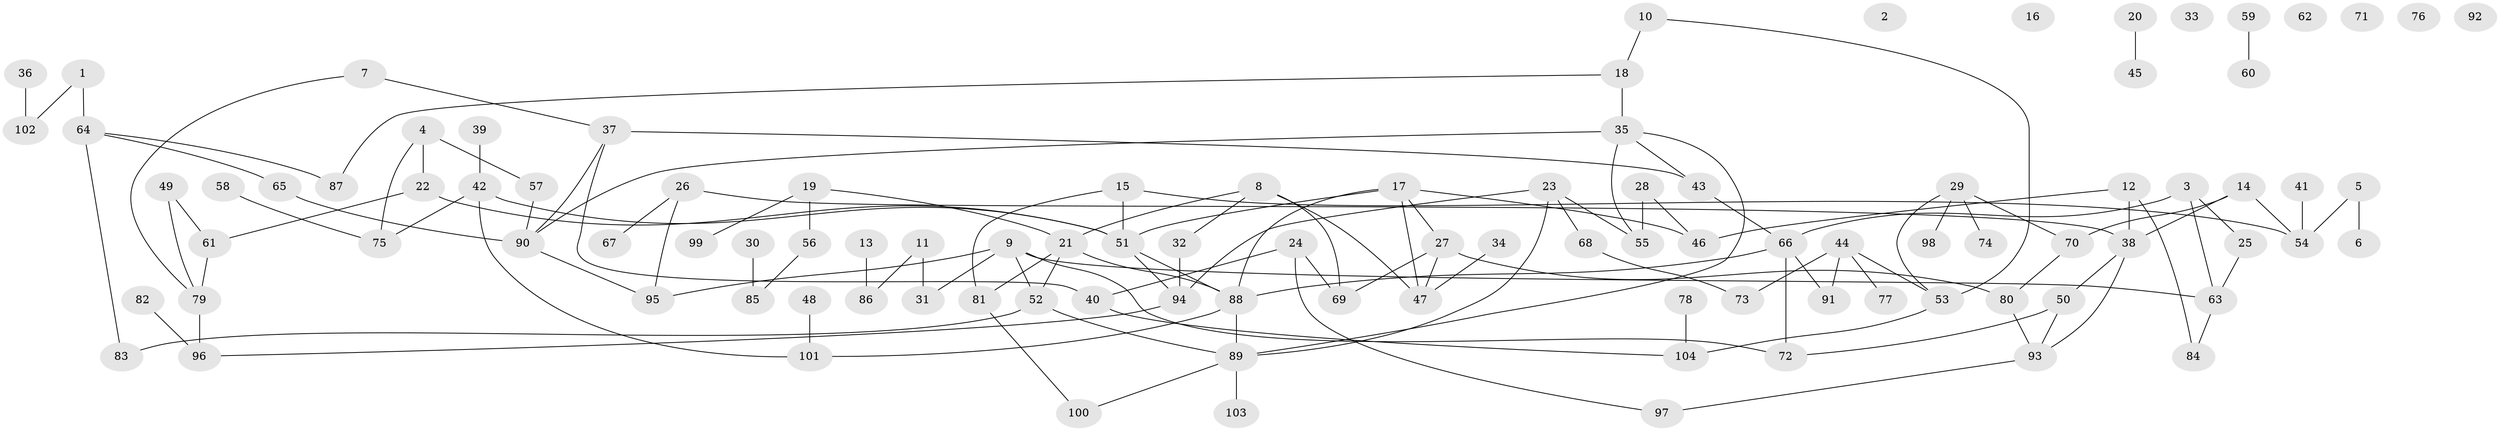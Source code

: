// Generated by graph-tools (version 1.1) at 2025/49/03/09/25 03:49:14]
// undirected, 104 vertices, 132 edges
graph export_dot {
graph [start="1"]
  node [color=gray90,style=filled];
  1;
  2;
  3;
  4;
  5;
  6;
  7;
  8;
  9;
  10;
  11;
  12;
  13;
  14;
  15;
  16;
  17;
  18;
  19;
  20;
  21;
  22;
  23;
  24;
  25;
  26;
  27;
  28;
  29;
  30;
  31;
  32;
  33;
  34;
  35;
  36;
  37;
  38;
  39;
  40;
  41;
  42;
  43;
  44;
  45;
  46;
  47;
  48;
  49;
  50;
  51;
  52;
  53;
  54;
  55;
  56;
  57;
  58;
  59;
  60;
  61;
  62;
  63;
  64;
  65;
  66;
  67;
  68;
  69;
  70;
  71;
  72;
  73;
  74;
  75;
  76;
  77;
  78;
  79;
  80;
  81;
  82;
  83;
  84;
  85;
  86;
  87;
  88;
  89;
  90;
  91;
  92;
  93;
  94;
  95;
  96;
  97;
  98;
  99;
  100;
  101;
  102;
  103;
  104;
  1 -- 64;
  1 -- 102;
  3 -- 25;
  3 -- 63;
  3 -- 66;
  4 -- 22;
  4 -- 57;
  4 -- 75;
  5 -- 6;
  5 -- 54;
  7 -- 37;
  7 -- 79;
  8 -- 21;
  8 -- 32;
  8 -- 47;
  8 -- 69;
  9 -- 31;
  9 -- 52;
  9 -- 63;
  9 -- 72;
  9 -- 95;
  10 -- 18;
  10 -- 53;
  11 -- 31;
  11 -- 86;
  12 -- 38;
  12 -- 46;
  12 -- 84;
  13 -- 86;
  14 -- 38;
  14 -- 54;
  14 -- 70;
  15 -- 51;
  15 -- 54;
  15 -- 81;
  17 -- 27;
  17 -- 46;
  17 -- 47;
  17 -- 51;
  17 -- 88;
  18 -- 35;
  18 -- 87;
  19 -- 21;
  19 -- 56;
  19 -- 99;
  20 -- 45;
  21 -- 52;
  21 -- 81;
  21 -- 88;
  22 -- 51;
  22 -- 61;
  23 -- 55;
  23 -- 68;
  23 -- 89;
  23 -- 94;
  24 -- 40;
  24 -- 69;
  24 -- 97;
  25 -- 63;
  26 -- 38;
  26 -- 67;
  26 -- 95;
  27 -- 47;
  27 -- 69;
  27 -- 80;
  28 -- 46;
  28 -- 55;
  29 -- 53;
  29 -- 70;
  29 -- 74;
  29 -- 98;
  30 -- 85;
  32 -- 94;
  34 -- 47;
  35 -- 43;
  35 -- 55;
  35 -- 89;
  35 -- 90;
  36 -- 102;
  37 -- 40;
  37 -- 43;
  37 -- 90;
  38 -- 50;
  38 -- 93;
  39 -- 42;
  40 -- 104;
  41 -- 54;
  42 -- 51;
  42 -- 75;
  42 -- 101;
  43 -- 66;
  44 -- 53;
  44 -- 73;
  44 -- 77;
  44 -- 91;
  48 -- 101;
  49 -- 61;
  49 -- 79;
  50 -- 72;
  50 -- 93;
  51 -- 88;
  51 -- 94;
  52 -- 83;
  52 -- 89;
  53 -- 104;
  56 -- 85;
  57 -- 90;
  58 -- 75;
  59 -- 60;
  61 -- 79;
  63 -- 84;
  64 -- 65;
  64 -- 83;
  64 -- 87;
  65 -- 90;
  66 -- 72;
  66 -- 88;
  66 -- 91;
  68 -- 73;
  70 -- 80;
  78 -- 104;
  79 -- 96;
  80 -- 93;
  81 -- 100;
  82 -- 96;
  88 -- 89;
  88 -- 101;
  89 -- 100;
  89 -- 103;
  90 -- 95;
  93 -- 97;
  94 -- 96;
}
